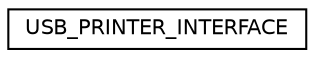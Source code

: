 digraph "Graphical Class Hierarchy"
{
  edge [fontname="Helvetica",fontsize="10",labelfontname="Helvetica",labelfontsize="10"];
  node [fontname="Helvetica",fontsize="10",shape=record];
  rankdir="LR";
  Node1 [label="USB_PRINTER_INTERFACE",height=0.2,width=0.4,color="black", fillcolor="white", style="filled",URL="$struct_u_s_b___p_r_i_n_t_e_r___i_n_t_e_r_f_a_c_e.html"];
}
